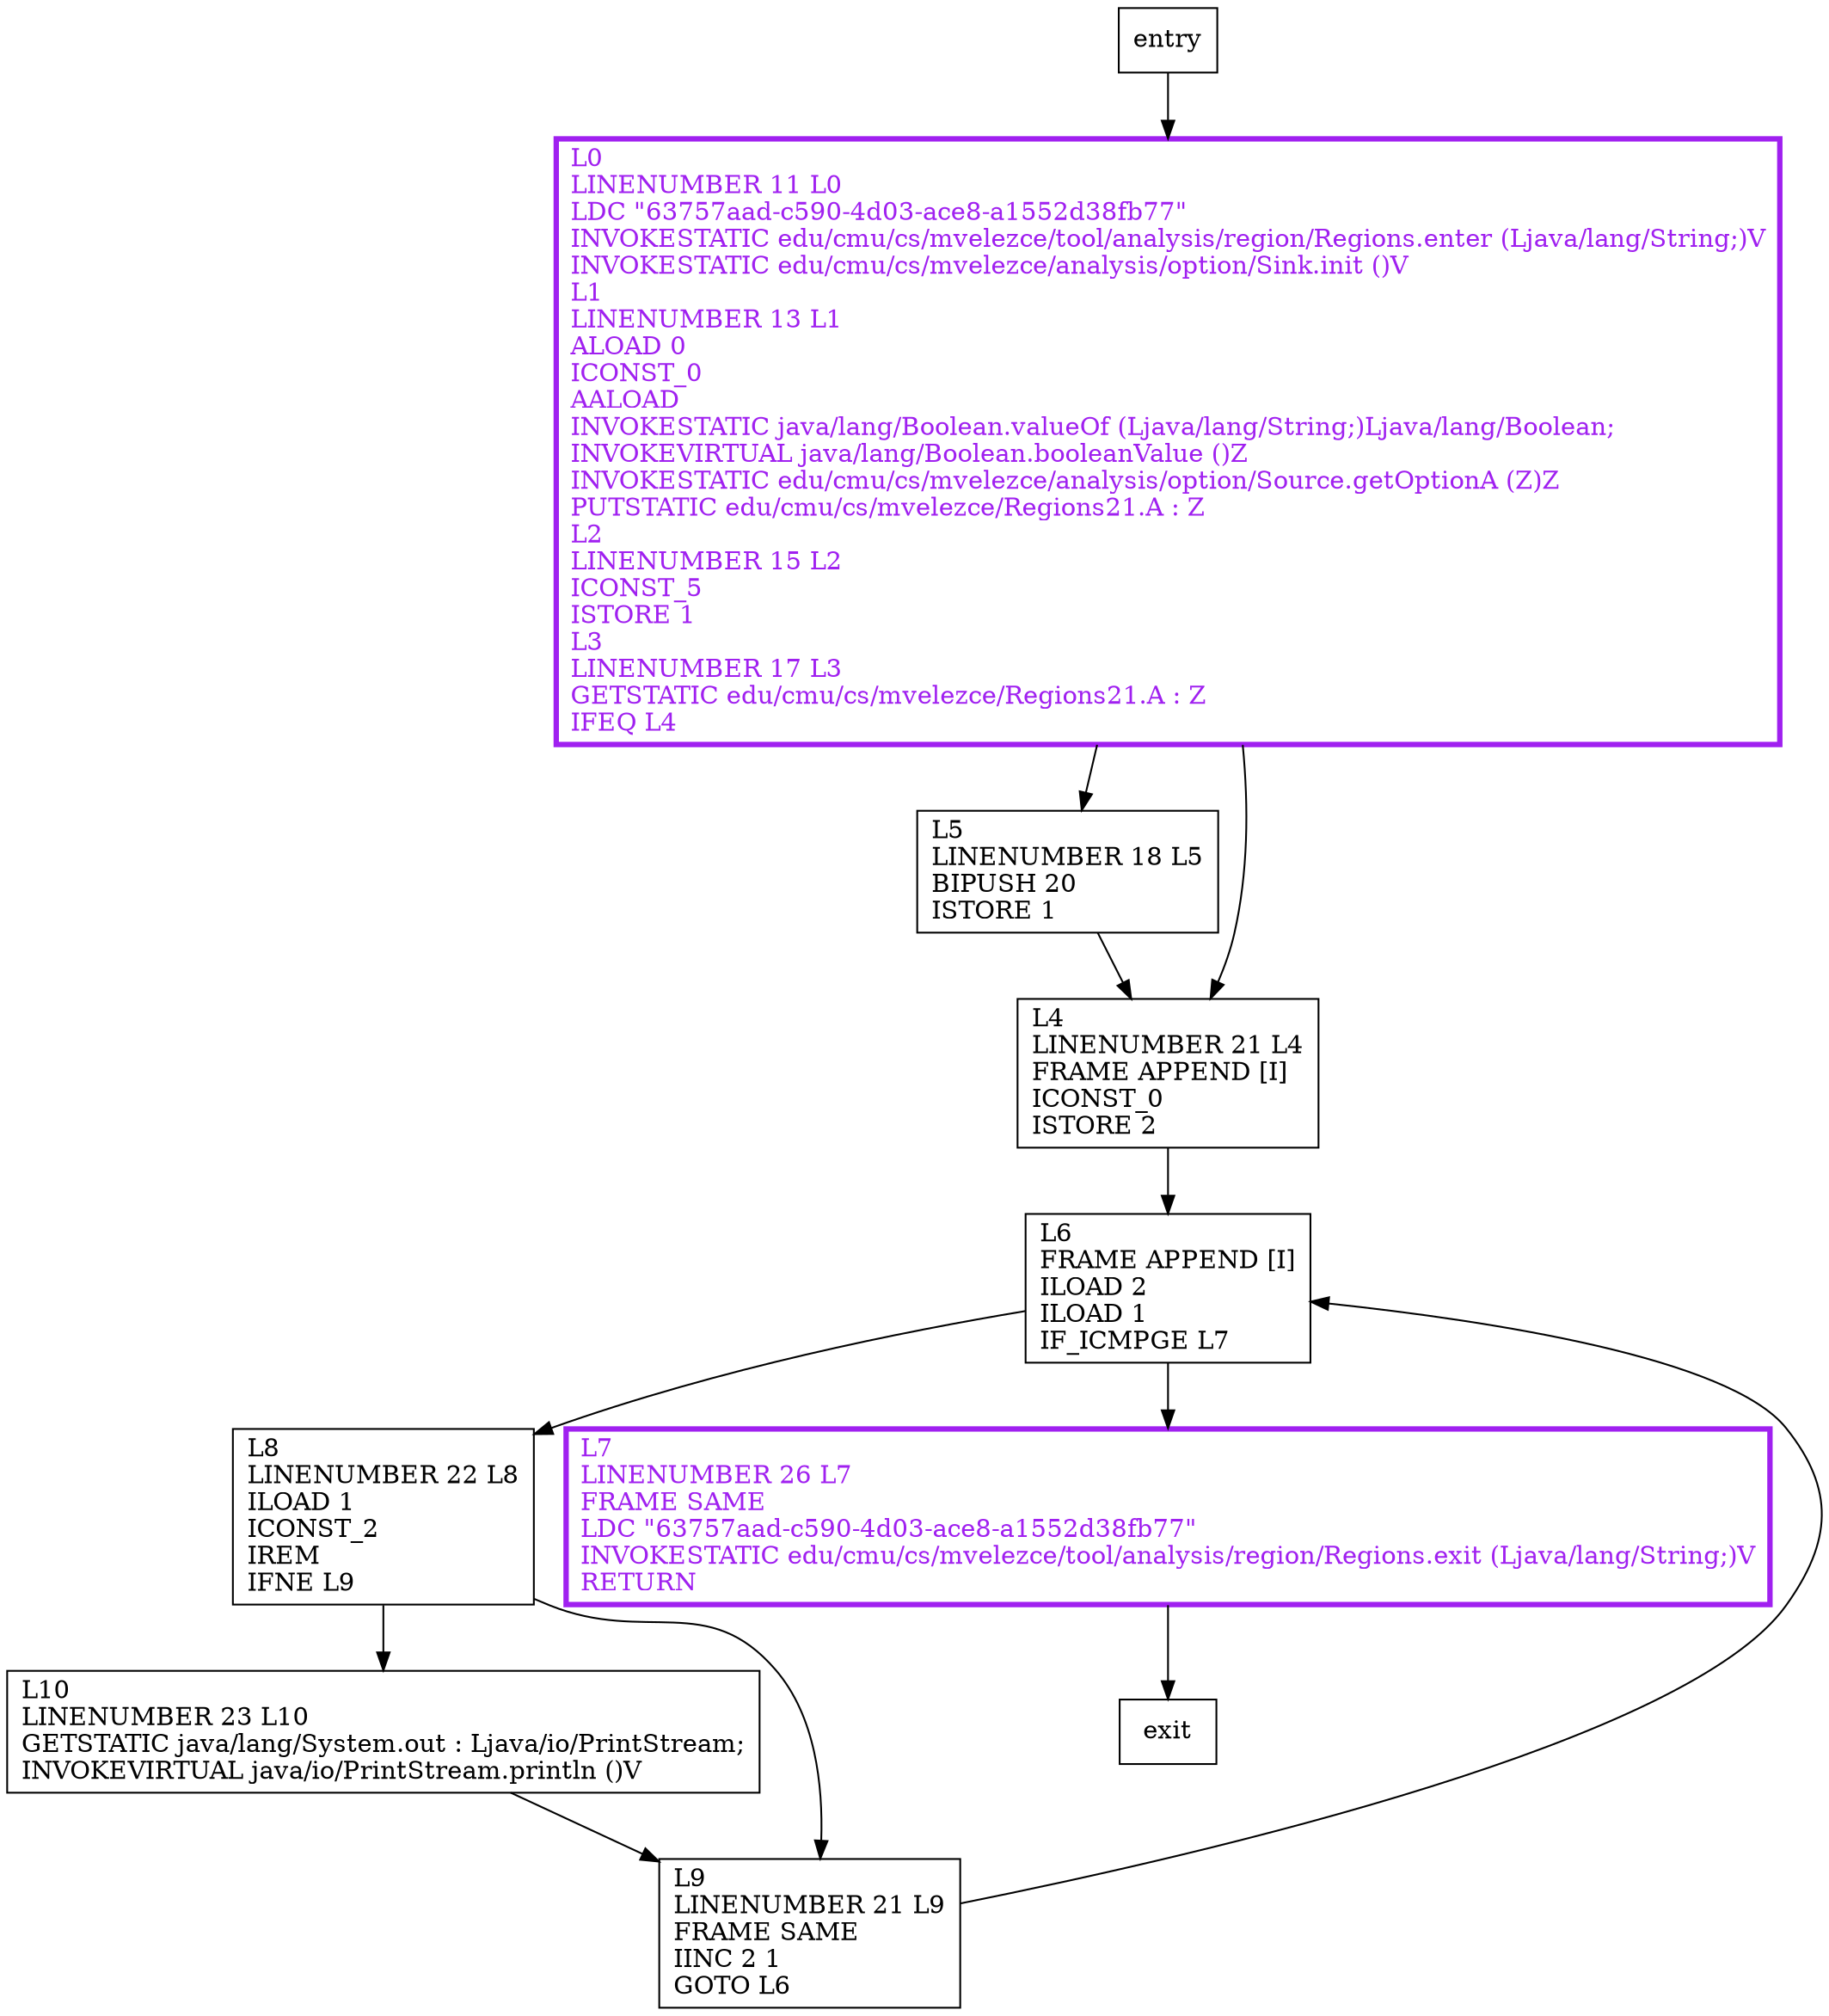 digraph main {
node [shape=record];
1003278691 [label="L5\lLINENUMBER 18 L5\lBIPUSH 20\lISTORE 1\l"];
1338291511 [label="L4\lLINENUMBER 21 L4\lFRAME APPEND [I]\lICONST_0\lISTORE 2\l"];
1524823403 [label="L6\lFRAME APPEND [I]\lILOAD 2\lILOAD 1\lIF_ICMPGE L7\l"];
1295463832 [label="L8\lLINENUMBER 22 L8\lILOAD 1\lICONST_2\lIREM\lIFNE L9\l"];
1791579170 [label="L7\lLINENUMBER 26 L7\lFRAME SAME\lLDC \"63757aad-c590-4d03-ace8-a1552d38fb77\"\lINVOKESTATIC edu/cmu/cs/mvelezce/tool/analysis/region/Regions.exit (Ljava/lang/String;)V\lRETURN\l"];
1072891222 [label="L0\lLINENUMBER 11 L0\lLDC \"63757aad-c590-4d03-ace8-a1552d38fb77\"\lINVOKESTATIC edu/cmu/cs/mvelezce/tool/analysis/region/Regions.enter (Ljava/lang/String;)V\lINVOKESTATIC edu/cmu/cs/mvelezce/analysis/option/Sink.init ()V\lL1\lLINENUMBER 13 L1\lALOAD 0\lICONST_0\lAALOAD\lINVOKESTATIC java/lang/Boolean.valueOf (Ljava/lang/String;)Ljava/lang/Boolean;\lINVOKEVIRTUAL java/lang/Boolean.booleanValue ()Z\lINVOKESTATIC edu/cmu/cs/mvelezce/analysis/option/Source.getOptionA (Z)Z\lPUTSTATIC edu/cmu/cs/mvelezce/Regions21.A : Z\lL2\lLINENUMBER 15 L2\lICONST_5\lISTORE 1\lL3\lLINENUMBER 17 L3\lGETSTATIC edu/cmu/cs/mvelezce/Regions21.A : Z\lIFEQ L4\l"];
2058012248 [label="L10\lLINENUMBER 23 L10\lGETSTATIC java/lang/System.out : Ljava/io/PrintStream;\lINVOKEVIRTUAL java/io/PrintStream.println ()V\l"];
665869316 [label="L9\lLINENUMBER 21 L9\lFRAME SAME\lIINC 2 1\lGOTO L6\l"];
entry;
exit;
1003278691 -> 1338291511;
entry -> 1072891222;
1338291511 -> 1524823403;
1524823403 -> 1295463832;
1524823403 -> 1791579170;
1295463832 -> 2058012248;
1295463832 -> 665869316;
1791579170 -> exit;
1072891222 -> 1003278691;
1072891222 -> 1338291511;
2058012248 -> 665869316;
665869316 -> 1524823403;
1791579170[fontcolor="purple", penwidth=3, color="purple"];
1072891222[fontcolor="purple", penwidth=3, color="purple"];
}
